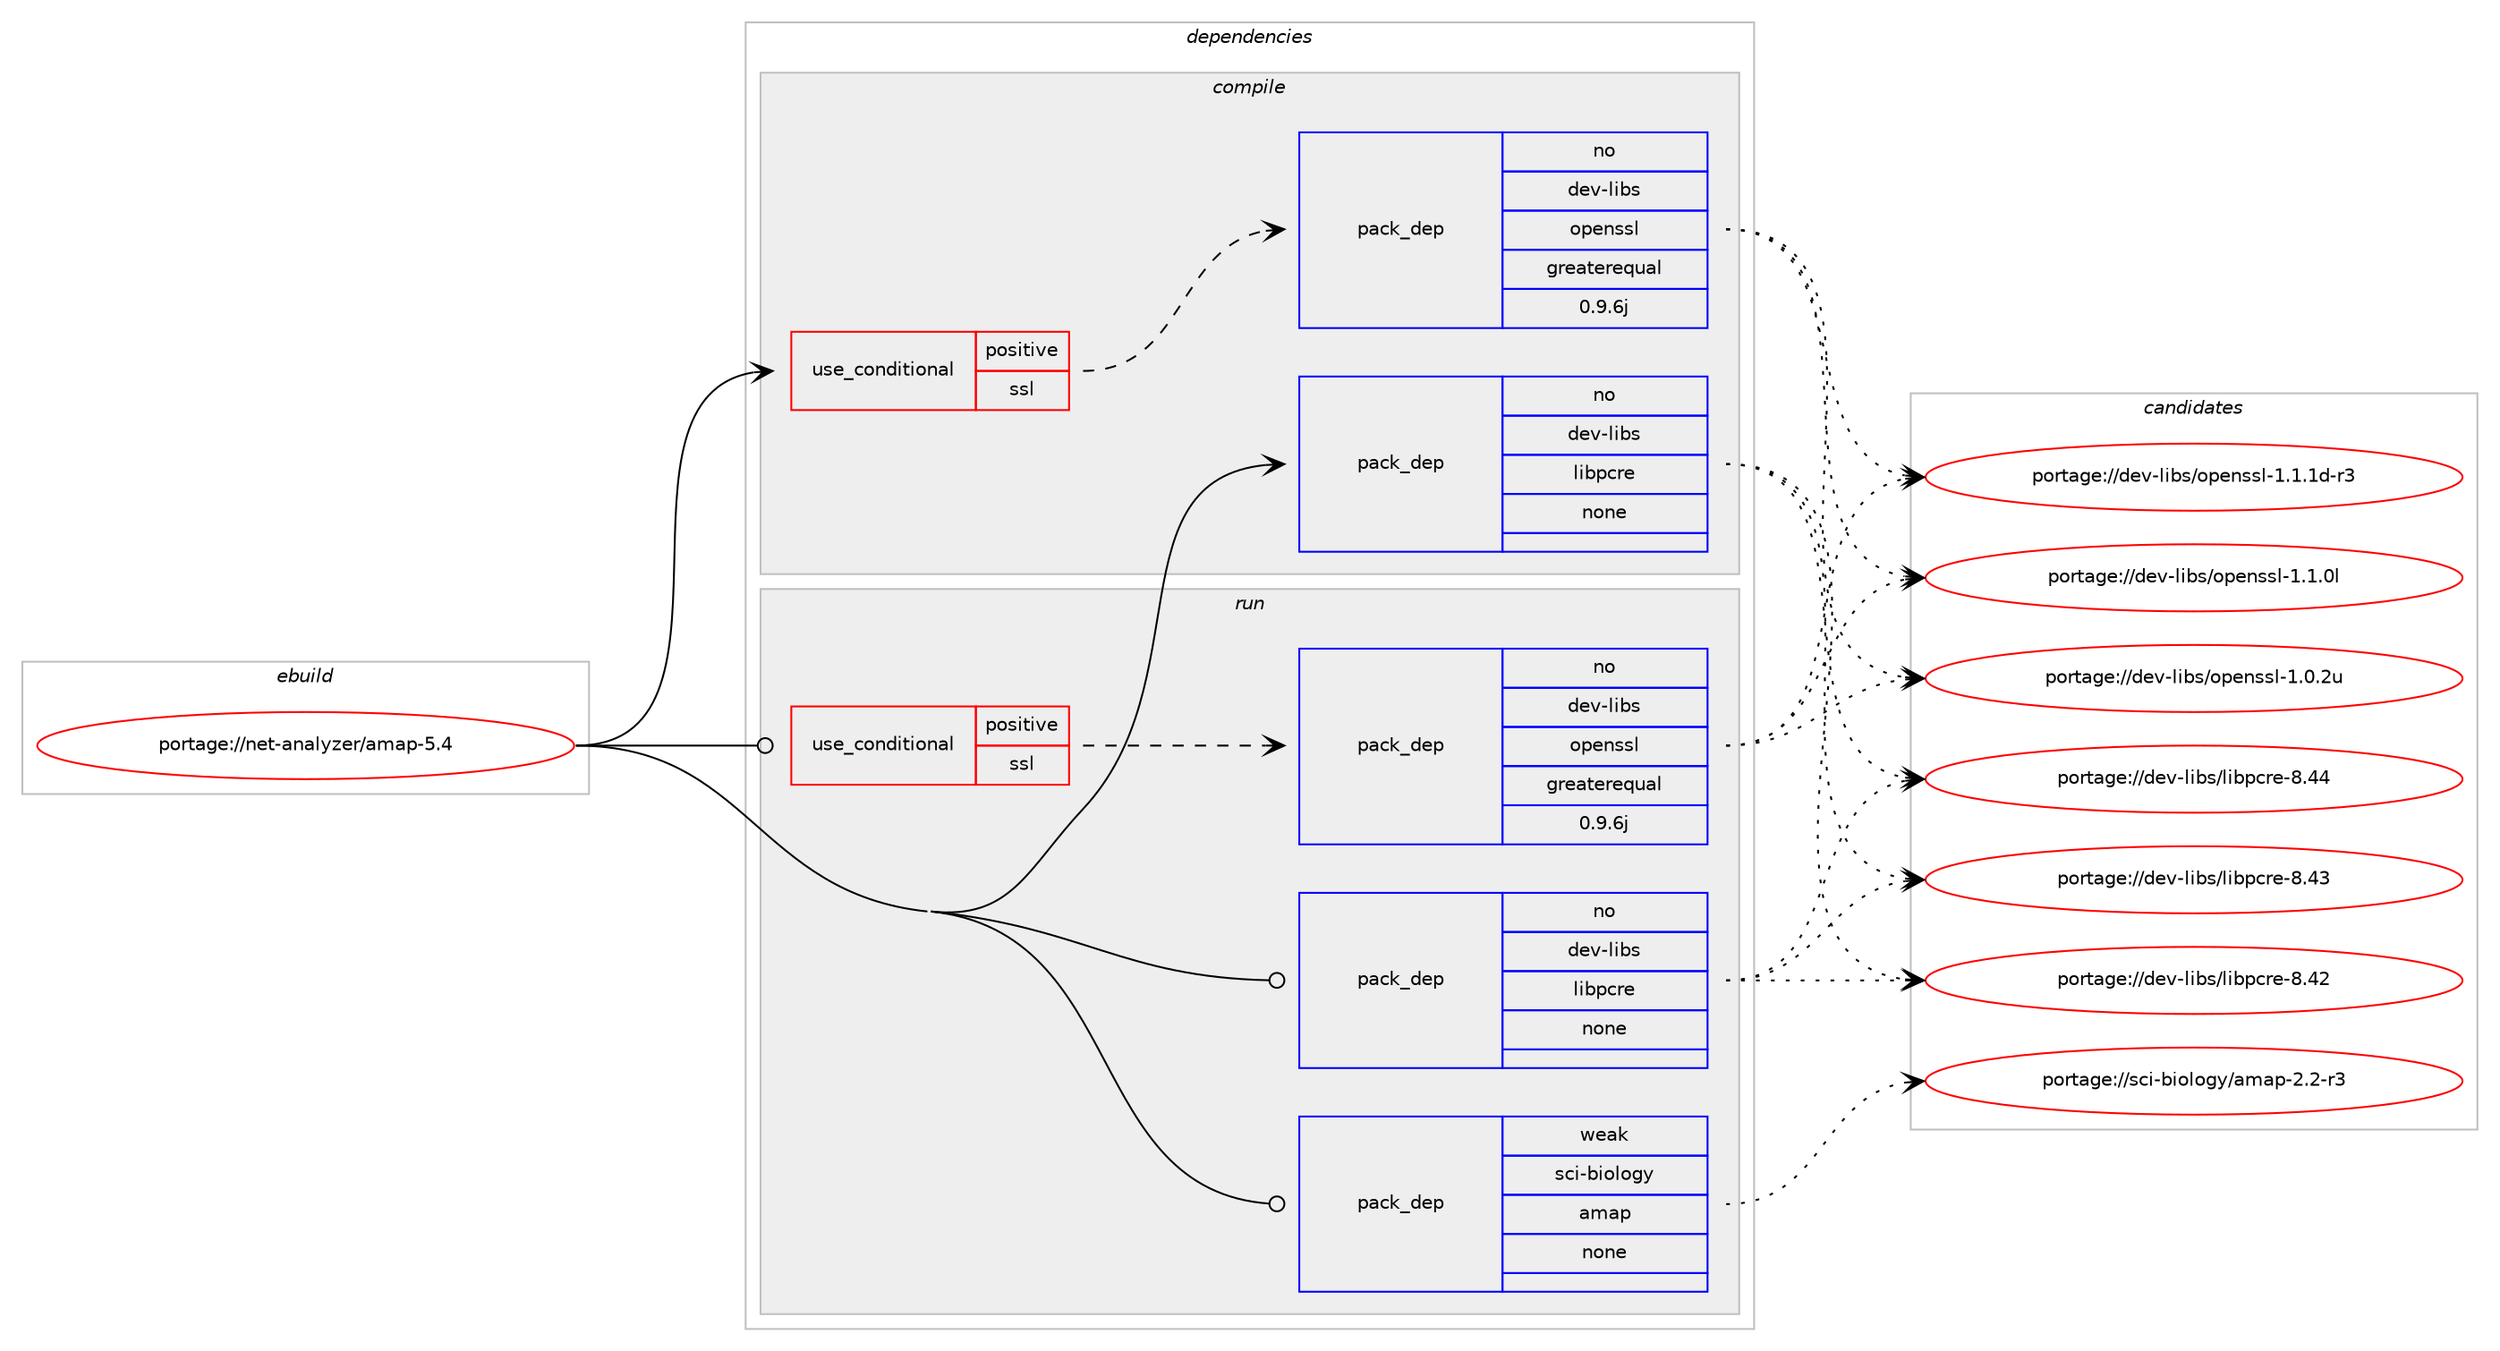 digraph prolog {

# *************
# Graph options
# *************

newrank=true;
concentrate=true;
compound=true;
graph [rankdir=LR,fontname=Helvetica,fontsize=10,ranksep=1.5];#, ranksep=2.5, nodesep=0.2];
edge  [arrowhead=vee];
node  [fontname=Helvetica,fontsize=10];

# **********
# The ebuild
# **********

subgraph cluster_leftcol {
color=gray;
rank=same;
label=<<i>ebuild</i>>;
id [label="portage://net-analyzer/amap-5.4", color=red, width=4, href="../net-analyzer/amap-5.4.svg"];
}

# ****************
# The dependencies
# ****************

subgraph cluster_midcol {
color=gray;
label=<<i>dependencies</i>>;
subgraph cluster_compile {
fillcolor="#eeeeee";
style=filled;
label=<<i>compile</i>>;
subgraph cond14506 {
dependency69702 [label=<<TABLE BORDER="0" CELLBORDER="1" CELLSPACING="0" CELLPADDING="4"><TR><TD ROWSPAN="3" CELLPADDING="10">use_conditional</TD></TR><TR><TD>positive</TD></TR><TR><TD>ssl</TD></TR></TABLE>>, shape=none, color=red];
subgraph pack53826 {
dependency69703 [label=<<TABLE BORDER="0" CELLBORDER="1" CELLSPACING="0" CELLPADDING="4" WIDTH="220"><TR><TD ROWSPAN="6" CELLPADDING="30">pack_dep</TD></TR><TR><TD WIDTH="110">no</TD></TR><TR><TD>dev-libs</TD></TR><TR><TD>openssl</TD></TR><TR><TD>greaterequal</TD></TR><TR><TD>0.9.6j</TD></TR></TABLE>>, shape=none, color=blue];
}
dependency69702:e -> dependency69703:w [weight=20,style="dashed",arrowhead="vee"];
}
id:e -> dependency69702:w [weight=20,style="solid",arrowhead="vee"];
subgraph pack53827 {
dependency69704 [label=<<TABLE BORDER="0" CELLBORDER="1" CELLSPACING="0" CELLPADDING="4" WIDTH="220"><TR><TD ROWSPAN="6" CELLPADDING="30">pack_dep</TD></TR><TR><TD WIDTH="110">no</TD></TR><TR><TD>dev-libs</TD></TR><TR><TD>libpcre</TD></TR><TR><TD>none</TD></TR><TR><TD></TD></TR></TABLE>>, shape=none, color=blue];
}
id:e -> dependency69704:w [weight=20,style="solid",arrowhead="vee"];
}
subgraph cluster_compileandrun {
fillcolor="#eeeeee";
style=filled;
label=<<i>compile and run</i>>;
}
subgraph cluster_run {
fillcolor="#eeeeee";
style=filled;
label=<<i>run</i>>;
subgraph cond14507 {
dependency69705 [label=<<TABLE BORDER="0" CELLBORDER="1" CELLSPACING="0" CELLPADDING="4"><TR><TD ROWSPAN="3" CELLPADDING="10">use_conditional</TD></TR><TR><TD>positive</TD></TR><TR><TD>ssl</TD></TR></TABLE>>, shape=none, color=red];
subgraph pack53828 {
dependency69706 [label=<<TABLE BORDER="0" CELLBORDER="1" CELLSPACING="0" CELLPADDING="4" WIDTH="220"><TR><TD ROWSPAN="6" CELLPADDING="30">pack_dep</TD></TR><TR><TD WIDTH="110">no</TD></TR><TR><TD>dev-libs</TD></TR><TR><TD>openssl</TD></TR><TR><TD>greaterequal</TD></TR><TR><TD>0.9.6j</TD></TR></TABLE>>, shape=none, color=blue];
}
dependency69705:e -> dependency69706:w [weight=20,style="dashed",arrowhead="vee"];
}
id:e -> dependency69705:w [weight=20,style="solid",arrowhead="odot"];
subgraph pack53829 {
dependency69707 [label=<<TABLE BORDER="0" CELLBORDER="1" CELLSPACING="0" CELLPADDING="4" WIDTH="220"><TR><TD ROWSPAN="6" CELLPADDING="30">pack_dep</TD></TR><TR><TD WIDTH="110">no</TD></TR><TR><TD>dev-libs</TD></TR><TR><TD>libpcre</TD></TR><TR><TD>none</TD></TR><TR><TD></TD></TR></TABLE>>, shape=none, color=blue];
}
id:e -> dependency69707:w [weight=20,style="solid",arrowhead="odot"];
subgraph pack53830 {
dependency69708 [label=<<TABLE BORDER="0" CELLBORDER="1" CELLSPACING="0" CELLPADDING="4" WIDTH="220"><TR><TD ROWSPAN="6" CELLPADDING="30">pack_dep</TD></TR><TR><TD WIDTH="110">weak</TD></TR><TR><TD>sci-biology</TD></TR><TR><TD>amap</TD></TR><TR><TD>none</TD></TR><TR><TD></TD></TR></TABLE>>, shape=none, color=blue];
}
id:e -> dependency69708:w [weight=20,style="solid",arrowhead="odot"];
}
}

# **************
# The candidates
# **************

subgraph cluster_choices {
rank=same;
color=gray;
label=<<i>candidates</i>>;

subgraph choice53826 {
color=black;
nodesep=1;
choice1001011184510810598115471111121011101151151084549464946491004511451 [label="portage://dev-libs/openssl-1.1.1d-r3", color=red, width=4,href="../dev-libs/openssl-1.1.1d-r3.svg"];
choice100101118451081059811547111112101110115115108454946494648108 [label="portage://dev-libs/openssl-1.1.0l", color=red, width=4,href="../dev-libs/openssl-1.1.0l.svg"];
choice100101118451081059811547111112101110115115108454946484650117 [label="portage://dev-libs/openssl-1.0.2u", color=red, width=4,href="../dev-libs/openssl-1.0.2u.svg"];
dependency69703:e -> choice1001011184510810598115471111121011101151151084549464946491004511451:w [style=dotted,weight="100"];
dependency69703:e -> choice100101118451081059811547111112101110115115108454946494648108:w [style=dotted,weight="100"];
dependency69703:e -> choice100101118451081059811547111112101110115115108454946484650117:w [style=dotted,weight="100"];
}
subgraph choice53827 {
color=black;
nodesep=1;
choice10010111845108105981154710810598112991141014556465252 [label="portage://dev-libs/libpcre-8.44", color=red, width=4,href="../dev-libs/libpcre-8.44.svg"];
choice10010111845108105981154710810598112991141014556465251 [label="portage://dev-libs/libpcre-8.43", color=red, width=4,href="../dev-libs/libpcre-8.43.svg"];
choice10010111845108105981154710810598112991141014556465250 [label="portage://dev-libs/libpcre-8.42", color=red, width=4,href="../dev-libs/libpcre-8.42.svg"];
dependency69704:e -> choice10010111845108105981154710810598112991141014556465252:w [style=dotted,weight="100"];
dependency69704:e -> choice10010111845108105981154710810598112991141014556465251:w [style=dotted,weight="100"];
dependency69704:e -> choice10010111845108105981154710810598112991141014556465250:w [style=dotted,weight="100"];
}
subgraph choice53828 {
color=black;
nodesep=1;
choice1001011184510810598115471111121011101151151084549464946491004511451 [label="portage://dev-libs/openssl-1.1.1d-r3", color=red, width=4,href="../dev-libs/openssl-1.1.1d-r3.svg"];
choice100101118451081059811547111112101110115115108454946494648108 [label="portage://dev-libs/openssl-1.1.0l", color=red, width=4,href="../dev-libs/openssl-1.1.0l.svg"];
choice100101118451081059811547111112101110115115108454946484650117 [label="portage://dev-libs/openssl-1.0.2u", color=red, width=4,href="../dev-libs/openssl-1.0.2u.svg"];
dependency69706:e -> choice1001011184510810598115471111121011101151151084549464946491004511451:w [style=dotted,weight="100"];
dependency69706:e -> choice100101118451081059811547111112101110115115108454946494648108:w [style=dotted,weight="100"];
dependency69706:e -> choice100101118451081059811547111112101110115115108454946484650117:w [style=dotted,weight="100"];
}
subgraph choice53829 {
color=black;
nodesep=1;
choice10010111845108105981154710810598112991141014556465252 [label="portage://dev-libs/libpcre-8.44", color=red, width=4,href="../dev-libs/libpcre-8.44.svg"];
choice10010111845108105981154710810598112991141014556465251 [label="portage://dev-libs/libpcre-8.43", color=red, width=4,href="../dev-libs/libpcre-8.43.svg"];
choice10010111845108105981154710810598112991141014556465250 [label="portage://dev-libs/libpcre-8.42", color=red, width=4,href="../dev-libs/libpcre-8.42.svg"];
dependency69707:e -> choice10010111845108105981154710810598112991141014556465252:w [style=dotted,weight="100"];
dependency69707:e -> choice10010111845108105981154710810598112991141014556465251:w [style=dotted,weight="100"];
dependency69707:e -> choice10010111845108105981154710810598112991141014556465250:w [style=dotted,weight="100"];
}
subgraph choice53830 {
color=black;
nodesep=1;
choice115991054598105111108111103121479710997112455046504511451 [label="portage://sci-biology/amap-2.2-r3", color=red, width=4,href="../sci-biology/amap-2.2-r3.svg"];
dependency69708:e -> choice115991054598105111108111103121479710997112455046504511451:w [style=dotted,weight="100"];
}
}

}

